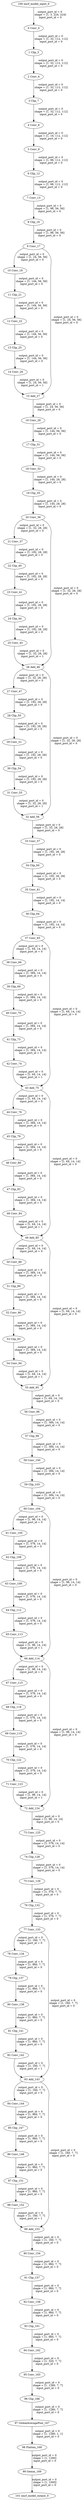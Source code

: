 strict digraph  {
"0 Conv_0" [id=0, type=Conv];
"1 Clip_3" [id=1, type=Clip];
"2 Conv_4" [id=2, type=Conv];
"3 Clip_7" [id=3, type=Clip];
"4 Conv_8" [id=4, type=Conv];
"5 Conv_9" [id=5, type=Conv];
"6 Clip_12" [id=6, type=Clip];
"7 Conv_13" [id=7, type=Conv];
"8 Clip_16" [id=8, type=Clip];
"9 Conv_17" [id=9, type=Conv];
"10 Conv_18" [id=10, type=Conv];
"11 Clip_21" [id=11, type=Clip];
"12 Conv_22" [id=12, type=Conv];
"13 Clip_25" [id=13, type=Clip];
"14 Conv_26" [id=14, type=Conv];
"15 Add_27" [id=15, type=Add];
"16 Conv_28" [id=16, type=Conv];
"17 Clip_31" [id=17, type=Clip];
"18 Conv_32" [id=18, type=Conv];
"19 Clip_35" [id=19, type=Clip];
"20 Conv_36" [id=20, type=Conv];
"21 Conv_37" [id=21, type=Conv];
"22 Clip_40" [id=22, type=Clip];
"23 Conv_41" [id=23, type=Conv];
"24 Clip_44" [id=24, type=Clip];
"25 Conv_45" [id=25, type=Conv];
"26 Add_46" [id=26, type=Add];
"27 Conv_47" [id=27, type=Conv];
"28 Clip_50" [id=28, type=Clip];
"29 Conv_51" [id=29, type=Conv];
"30 Clip_54" [id=30, type=Clip];
"31 Conv_55" [id=31, type=Conv];
"32 Add_56" [id=32, type=Add];
"33 Conv_57" [id=33, type=Conv];
"34 Clip_60" [id=34, type=Clip];
"35 Conv_61" [id=35, type=Conv];
"36 Clip_64" [id=36, type=Clip];
"37 Conv_65" [id=37, type=Conv];
"38 Conv_66" [id=38, type=Conv];
"39 Clip_69" [id=39, type=Clip];
"40 Conv_70" [id=40, type=Conv];
"41 Clip_73" [id=41, type=Clip];
"42 Conv_74" [id=42, type=Conv];
"43 Add_75" [id=43, type=Add];
"44 Conv_76" [id=44, type=Conv];
"45 Clip_79" [id=45, type=Clip];
"46 Conv_80" [id=46, type=Conv];
"47 Clip_83" [id=47, type=Clip];
"48 Conv_84" [id=48, type=Conv];
"49 Add_85" [id=49, type=Add];
"50 Conv_86" [id=50, type=Conv];
"51 Clip_89" [id=51, type=Clip];
"52 Conv_90" [id=52, type=Conv];
"53 Clip_93" [id=53, type=Clip];
"54 Conv_94" [id=54, type=Conv];
"55 Add_95" [id=55, type=Add];
"56 Conv_96" [id=56, type=Conv];
"57 Clip_99" [id=57, type=Clip];
"58 Conv_100" [id=58, type=Conv];
"59 Clip_103" [id=59, type=Clip];
"60 Conv_104" [id=60, type=Conv];
"61 Conv_105" [id=61, type=Conv];
"62 Clip_108" [id=62, type=Clip];
"63 Conv_109" [id=63, type=Conv];
"64 Clip_112" [id=64, type=Clip];
"65 Conv_113" [id=65, type=Conv];
"66 Add_114" [id=66, type=Add];
"67 Conv_115" [id=67, type=Conv];
"68 Clip_118" [id=68, type=Clip];
"69 Conv_119" [id=69, type=Conv];
"70 Clip_122" [id=70, type=Clip];
"71 Conv_123" [id=71, type=Conv];
"72 Add_124" [id=72, type=Add];
"73 Conv_125" [id=73, type=Conv];
"74 Clip_128" [id=74, type=Clip];
"75 Conv_129" [id=75, type=Conv];
"76 Clip_132" [id=76, type=Clip];
"77 Conv_133" [id=77, type=Conv];
"78 Conv_134" [id=78, type=Conv];
"79 Clip_137" [id=79, type=Clip];
"80 Conv_138" [id=80, type=Conv];
"81 Clip_141" [id=81, type=Clip];
"82 Conv_142" [id=82, type=Conv];
"83 Add_143" [id=83, type=Add];
"84 Conv_144" [id=84, type=Conv];
"85 Clip_147" [id=85, type=Clip];
"86 Conv_148" [id=86, type=Conv];
"87 Clip_151" [id=87, type=Clip];
"88 Conv_152" [id=88, type=Conv];
"89 Add_153" [id=89, type=Add];
"90 Conv_154" [id=90, type=Conv];
"91 Clip_157" [id=91, type=Clip];
"92 Conv_158" [id=92, type=Conv];
"93 Clip_161" [id=93, type=Clip];
"94 Conv_162" [id=94, type=Conv];
"95 Conv_163" [id=95, type=Conv];
"96 Clip_166" [id=96, type=Clip];
"97 GlobalAveragePool_167" [id=97, type=GlobalAveragePool];
"98 Flatten_168" [id=98, type=Flatten];
"99 Gemm_169" [id=99, type=Gemm];
"100 nncf_model_input_0" [id=100, type=nncf_model_input];
"101 nncf_model_output_0" [id=101, type=nncf_model_output];
"0 Conv_0" -> "1 Clip_3"  [label="output_port_id = 0 \n shape = [1, 32, 112, 112] \n input_port_id = 0 \n ", style=solid];
"1 Clip_3" -> "2 Conv_4"  [label="output_port_id = 0 \n shape = [1, 32, 112, 112] \n input_port_id = 0 \n ", style=solid];
"2 Conv_4" -> "3 Clip_7"  [label="output_port_id = 0 \n shape = [1, 32, 112, 112] \n input_port_id = 0 \n ", style=solid];
"3 Clip_7" -> "4 Conv_8"  [label="output_port_id = 0 \n shape = [1, 32, 112, 112] \n input_port_id = 0 \n ", style=solid];
"4 Conv_8" -> "5 Conv_9"  [label="output_port_id = 0 \n shape = [1, 16, 112, 112] \n input_port_id = 0 \n ", style=solid];
"5 Conv_9" -> "6 Clip_12"  [label="output_port_id = 0 \n shape = [1, 96, 112, 112] \n input_port_id = 0 \n ", style=solid];
"6 Clip_12" -> "7 Conv_13"  [label="output_port_id = 0 \n shape = [1, 96, 112, 112] \n input_port_id = 0 \n ", style=solid];
"7 Conv_13" -> "8 Clip_16"  [label="output_port_id = 0 \n shape = [1, 96, 56, 56] \n input_port_id = 0 \n ", style=solid];
"8 Clip_16" -> "9 Conv_17"  [label="output_port_id = 0 \n shape = [1, 96, 56, 56] \n input_port_id = 0 \n ", style=solid];
"9 Conv_17" -> "10 Conv_18"  [label="output_port_id = 0 \n shape = [1, 24, 56, 56] \n input_port_id = 0 \n ", style=solid];
"9 Conv_17" -> "15 Add_27"  [label="output_port_id = 0 \n shape = [1, 24, 56, 56] \n input_port_id = 0 \n ", style=solid];
"10 Conv_18" -> "11 Clip_21"  [label="output_port_id = 0 \n shape = [1, 144, 56, 56] \n input_port_id = 0 \n ", style=solid];
"11 Clip_21" -> "12 Conv_22"  [label="output_port_id = 0 \n shape = [1, 144, 56, 56] \n input_port_id = 0 \n ", style=solid];
"12 Conv_22" -> "13 Clip_25"  [label="output_port_id = 0 \n shape = [1, 144, 56, 56] \n input_port_id = 0 \n ", style=solid];
"13 Clip_25" -> "14 Conv_26"  [label="output_port_id = 0 \n shape = [1, 144, 56, 56] \n input_port_id = 0 \n ", style=solid];
"14 Conv_26" -> "15 Add_27"  [label="output_port_id = 0 \n shape = [1, 24, 56, 56] \n input_port_id = 1 \n ", style=solid];
"15 Add_27" -> "16 Conv_28"  [label="output_port_id = 0 \n shape = [1, 24, 56, 56] \n input_port_id = 0 \n ", style=solid];
"16 Conv_28" -> "17 Clip_31"  [label="output_port_id = 0 \n shape = [1, 144, 56, 56] \n input_port_id = 0 \n ", style=solid];
"17 Clip_31" -> "18 Conv_32"  [label="output_port_id = 0 \n shape = [1, 144, 56, 56] \n input_port_id = 0 \n ", style=solid];
"18 Conv_32" -> "19 Clip_35"  [label="output_port_id = 0 \n shape = [1, 144, 28, 28] \n input_port_id = 0 \n ", style=solid];
"19 Clip_35" -> "20 Conv_36"  [label="output_port_id = 0 \n shape = [1, 144, 28, 28] \n input_port_id = 0 \n ", style=solid];
"20 Conv_36" -> "21 Conv_37"  [label="output_port_id = 0 \n shape = [1, 32, 28, 28] \n input_port_id = 0 \n ", style=solid];
"20 Conv_36" -> "26 Add_46"  [label="output_port_id = 0 \n shape = [1, 32, 28, 28] \n input_port_id = 0 \n ", style=solid];
"21 Conv_37" -> "22 Clip_40"  [label="output_port_id = 0 \n shape = [1, 192, 28, 28] \n input_port_id = 0 \n ", style=solid];
"22 Clip_40" -> "23 Conv_41"  [label="output_port_id = 0 \n shape = [1, 192, 28, 28] \n input_port_id = 0 \n ", style=solid];
"23 Conv_41" -> "24 Clip_44"  [label="output_port_id = 0 \n shape = [1, 192, 28, 28] \n input_port_id = 0 \n ", style=solid];
"24 Clip_44" -> "25 Conv_45"  [label="output_port_id = 0 \n shape = [1, 192, 28, 28] \n input_port_id = 0 \n ", style=solid];
"25 Conv_45" -> "26 Add_46"  [label="output_port_id = 0 \n shape = [1, 32, 28, 28] \n input_port_id = 1 \n ", style=solid];
"26 Add_46" -> "27 Conv_47"  [label="output_port_id = 0 \n shape = [1, 32, 28, 28] \n input_port_id = 0 \n ", style=solid];
"26 Add_46" -> "32 Add_56"  [label="output_port_id = 0 \n shape = [1, 32, 28, 28] \n input_port_id = 0 \n ", style=solid];
"27 Conv_47" -> "28 Clip_50"  [label="output_port_id = 0 \n shape = [1, 192, 28, 28] \n input_port_id = 0 \n ", style=solid];
"28 Clip_50" -> "29 Conv_51"  [label="output_port_id = 0 \n shape = [1, 192, 28, 28] \n input_port_id = 0 \n ", style=solid];
"29 Conv_51" -> "30 Clip_54"  [label="output_port_id = 0 \n shape = [1, 192, 28, 28] \n input_port_id = 0 \n ", style=solid];
"30 Clip_54" -> "31 Conv_55"  [label="output_port_id = 0 \n shape = [1, 192, 28, 28] \n input_port_id = 0 \n ", style=solid];
"31 Conv_55" -> "32 Add_56"  [label="output_port_id = 0 \n shape = [1, 32, 28, 28] \n input_port_id = 1 \n ", style=solid];
"32 Add_56" -> "33 Conv_57"  [label="output_port_id = 0 \n shape = [1, 32, 28, 28] \n input_port_id = 0 \n ", style=solid];
"33 Conv_57" -> "34 Clip_60"  [label="output_port_id = 0 \n shape = [1, 192, 28, 28] \n input_port_id = 0 \n ", style=solid];
"34 Clip_60" -> "35 Conv_61"  [label="output_port_id = 0 \n shape = [1, 192, 28, 28] \n input_port_id = 0 \n ", style=solid];
"35 Conv_61" -> "36 Clip_64"  [label="output_port_id = 0 \n shape = [1, 192, 14, 14] \n input_port_id = 0 \n ", style=solid];
"36 Clip_64" -> "37 Conv_65"  [label="output_port_id = 0 \n shape = [1, 192, 14, 14] \n input_port_id = 0 \n ", style=solid];
"37 Conv_65" -> "38 Conv_66"  [label="output_port_id = 0 \n shape = [1, 64, 14, 14] \n input_port_id = 0 \n ", style=solid];
"37 Conv_65" -> "43 Add_75"  [label="output_port_id = 0 \n shape = [1, 64, 14, 14] \n input_port_id = 0 \n ", style=solid];
"38 Conv_66" -> "39 Clip_69"  [label="output_port_id = 0 \n shape = [1, 384, 14, 14] \n input_port_id = 0 \n ", style=solid];
"39 Clip_69" -> "40 Conv_70"  [label="output_port_id = 0 \n shape = [1, 384, 14, 14] \n input_port_id = 0 \n ", style=solid];
"40 Conv_70" -> "41 Clip_73"  [label="output_port_id = 0 \n shape = [1, 384, 14, 14] \n input_port_id = 0 \n ", style=solid];
"41 Clip_73" -> "42 Conv_74"  [label="output_port_id = 0 \n shape = [1, 384, 14, 14] \n input_port_id = 0 \n ", style=solid];
"42 Conv_74" -> "43 Add_75"  [label="output_port_id = 0 \n shape = [1, 64, 14, 14] \n input_port_id = 1 \n ", style=solid];
"43 Add_75" -> "44 Conv_76"  [label="output_port_id = 0 \n shape = [1, 64, 14, 14] \n input_port_id = 0 \n ", style=solid];
"43 Add_75" -> "49 Add_85"  [label="output_port_id = 0 \n shape = [1, 64, 14, 14] \n input_port_id = 0 \n ", style=solid];
"44 Conv_76" -> "45 Clip_79"  [label="output_port_id = 0 \n shape = [1, 384, 14, 14] \n input_port_id = 0 \n ", style=solid];
"45 Clip_79" -> "46 Conv_80"  [label="output_port_id = 0 \n shape = [1, 384, 14, 14] \n input_port_id = 0 \n ", style=solid];
"46 Conv_80" -> "47 Clip_83"  [label="output_port_id = 0 \n shape = [1, 384, 14, 14] \n input_port_id = 0 \n ", style=solid];
"47 Clip_83" -> "48 Conv_84"  [label="output_port_id = 0 \n shape = [1, 384, 14, 14] \n input_port_id = 0 \n ", style=solid];
"48 Conv_84" -> "49 Add_85"  [label="output_port_id = 0 \n shape = [1, 64, 14, 14] \n input_port_id = 1 \n ", style=solid];
"49 Add_85" -> "50 Conv_86"  [label="output_port_id = 0 \n shape = [1, 64, 14, 14] \n input_port_id = 0 \n ", style=solid];
"49 Add_85" -> "55 Add_95"  [label="output_port_id = 0 \n shape = [1, 64, 14, 14] \n input_port_id = 0 \n ", style=solid];
"50 Conv_86" -> "51 Clip_89"  [label="output_port_id = 0 \n shape = [1, 384, 14, 14] \n input_port_id = 0 \n ", style=solid];
"51 Clip_89" -> "52 Conv_90"  [label="output_port_id = 0 \n shape = [1, 384, 14, 14] \n input_port_id = 0 \n ", style=solid];
"52 Conv_90" -> "53 Clip_93"  [label="output_port_id = 0 \n shape = [1, 384, 14, 14] \n input_port_id = 0 \n ", style=solid];
"53 Clip_93" -> "54 Conv_94"  [label="output_port_id = 0 \n shape = [1, 384, 14, 14] \n input_port_id = 0 \n ", style=solid];
"54 Conv_94" -> "55 Add_95"  [label="output_port_id = 0 \n shape = [1, 64, 14, 14] \n input_port_id = 1 \n ", style=solid];
"55 Add_95" -> "56 Conv_96"  [label="output_port_id = 0 \n shape = [1, 64, 14, 14] \n input_port_id = 0 \n ", style=solid];
"56 Conv_96" -> "57 Clip_99"  [label="output_port_id = 0 \n shape = [1, 384, 14, 14] \n input_port_id = 0 \n ", style=solid];
"57 Clip_99" -> "58 Conv_100"  [label="output_port_id = 0 \n shape = [1, 384, 14, 14] \n input_port_id = 0 \n ", style=solid];
"58 Conv_100" -> "59 Clip_103"  [label="output_port_id = 0 \n shape = [1, 384, 14, 14] \n input_port_id = 0 \n ", style=solid];
"59 Clip_103" -> "60 Conv_104"  [label="output_port_id = 0 \n shape = [1, 384, 14, 14] \n input_port_id = 0 \n ", style=solid];
"60 Conv_104" -> "61 Conv_105"  [label="output_port_id = 0 \n shape = [1, 96, 14, 14] \n input_port_id = 0 \n ", style=solid];
"60 Conv_104" -> "66 Add_114"  [label="output_port_id = 0 \n shape = [1, 96, 14, 14] \n input_port_id = 0 \n ", style=solid];
"61 Conv_105" -> "62 Clip_108"  [label="output_port_id = 0 \n shape = [1, 576, 14, 14] \n input_port_id = 0 \n ", style=solid];
"62 Clip_108" -> "63 Conv_109"  [label="output_port_id = 0 \n shape = [1, 576, 14, 14] \n input_port_id = 0 \n ", style=solid];
"63 Conv_109" -> "64 Clip_112"  [label="output_port_id = 0 \n shape = [1, 576, 14, 14] \n input_port_id = 0 \n ", style=solid];
"64 Clip_112" -> "65 Conv_113"  [label="output_port_id = 0 \n shape = [1, 576, 14, 14] \n input_port_id = 0 \n ", style=solid];
"65 Conv_113" -> "66 Add_114"  [label="output_port_id = 0 \n shape = [1, 96, 14, 14] \n input_port_id = 1 \n ", style=solid];
"66 Add_114" -> "67 Conv_115"  [label="output_port_id = 0 \n shape = [1, 96, 14, 14] \n input_port_id = 0 \n ", style=solid];
"66 Add_114" -> "72 Add_124"  [label="output_port_id = 0 \n shape = [1, 96, 14, 14] \n input_port_id = 0 \n ", style=solid];
"67 Conv_115" -> "68 Clip_118"  [label="output_port_id = 0 \n shape = [1, 576, 14, 14] \n input_port_id = 0 \n ", style=solid];
"68 Clip_118" -> "69 Conv_119"  [label="output_port_id = 0 \n shape = [1, 576, 14, 14] \n input_port_id = 0 \n ", style=solid];
"69 Conv_119" -> "70 Clip_122"  [label="output_port_id = 0 \n shape = [1, 576, 14, 14] \n input_port_id = 0 \n ", style=solid];
"70 Clip_122" -> "71 Conv_123"  [label="output_port_id = 0 \n shape = [1, 576, 14, 14] \n input_port_id = 0 \n ", style=solid];
"71 Conv_123" -> "72 Add_124"  [label="output_port_id = 0 \n shape = [1, 96, 14, 14] \n input_port_id = 1 \n ", style=solid];
"72 Add_124" -> "73 Conv_125"  [label="output_port_id = 0 \n shape = [1, 96, 14, 14] \n input_port_id = 0 \n ", style=solid];
"73 Conv_125" -> "74 Clip_128"  [label="output_port_id = 0 \n shape = [1, 576, 14, 14] \n input_port_id = 0 \n ", style=solid];
"74 Clip_128" -> "75 Conv_129"  [label="output_port_id = 0 \n shape = [1, 576, 14, 14] \n input_port_id = 0 \n ", style=solid];
"75 Conv_129" -> "76 Clip_132"  [label="output_port_id = 0 \n shape = [1, 576, 7, 7] \n input_port_id = 0 \n ", style=solid];
"76 Clip_132" -> "77 Conv_133"  [label="output_port_id = 0 \n shape = [1, 576, 7, 7] \n input_port_id = 0 \n ", style=solid];
"77 Conv_133" -> "78 Conv_134"  [label="output_port_id = 0 \n shape = [1, 160, 7, 7] \n input_port_id = 0 \n ", style=solid];
"77 Conv_133" -> "83 Add_143"  [label="output_port_id = 0 \n shape = [1, 160, 7, 7] \n input_port_id = 0 \n ", style=solid];
"78 Conv_134" -> "79 Clip_137"  [label="output_port_id = 0 \n shape = [1, 960, 7, 7] \n input_port_id = 0 \n ", style=solid];
"79 Clip_137" -> "80 Conv_138"  [label="output_port_id = 0 \n shape = [1, 960, 7, 7] \n input_port_id = 0 \n ", style=solid];
"80 Conv_138" -> "81 Clip_141"  [label="output_port_id = 0 \n shape = [1, 960, 7, 7] \n input_port_id = 0 \n ", style=solid];
"81 Clip_141" -> "82 Conv_142"  [label="output_port_id = 0 \n shape = [1, 960, 7, 7] \n input_port_id = 0 \n ", style=solid];
"82 Conv_142" -> "83 Add_143"  [label="output_port_id = 0 \n shape = [1, 160, 7, 7] \n input_port_id = 1 \n ", style=solid];
"83 Add_143" -> "84 Conv_144"  [label="output_port_id = 0 \n shape = [1, 160, 7, 7] \n input_port_id = 0 \n ", style=solid];
"83 Add_143" -> "89 Add_153"  [label="output_port_id = 0 \n shape = [1, 160, 7, 7] \n input_port_id = 0 \n ", style=solid];
"84 Conv_144" -> "85 Clip_147"  [label="output_port_id = 0 \n shape = [1, 960, 7, 7] \n input_port_id = 0 \n ", style=solid];
"85 Clip_147" -> "86 Conv_148"  [label="output_port_id = 0 \n shape = [1, 960, 7, 7] \n input_port_id = 0 \n ", style=solid];
"86 Conv_148" -> "87 Clip_151"  [label="output_port_id = 0 \n shape = [1, 960, 7, 7] \n input_port_id = 0 \n ", style=solid];
"87 Clip_151" -> "88 Conv_152"  [label="output_port_id = 0 \n shape = [1, 960, 7, 7] \n input_port_id = 0 \n ", style=solid];
"88 Conv_152" -> "89 Add_153"  [label="output_port_id = 0 \n shape = [1, 160, 7, 7] \n input_port_id = 1 \n ", style=solid];
"89 Add_153" -> "90 Conv_154"  [label="output_port_id = 0 \n shape = [1, 160, 7, 7] \n input_port_id = 0 \n ", style=solid];
"90 Conv_154" -> "91 Clip_157"  [label="output_port_id = 0 \n shape = [1, 960, 7, 7] \n input_port_id = 0 \n ", style=solid];
"91 Clip_157" -> "92 Conv_158"  [label="output_port_id = 0 \n shape = [1, 960, 7, 7] \n input_port_id = 0 \n ", style=solid];
"92 Conv_158" -> "93 Clip_161"  [label="output_port_id = 0 \n shape = [1, 960, 7, 7] \n input_port_id = 0 \n ", style=solid];
"93 Clip_161" -> "94 Conv_162"  [label="output_port_id = 0 \n shape = [1, 960, 7, 7] \n input_port_id = 0 \n ", style=solid];
"94 Conv_162" -> "95 Conv_163"  [label="output_port_id = 0 \n shape = [1, 320, 7, 7] \n input_port_id = 0 \n ", style=solid];
"95 Conv_163" -> "96 Clip_166"  [label="output_port_id = 0 \n shape = [1, 1280, 7, 7] \n input_port_id = 0 \n ", style=solid];
"96 Clip_166" -> "97 GlobalAveragePool_167"  [label="output_port_id = 0 \n shape = [1, 1280, 7, 7] \n input_port_id = 0 \n ", style=solid];
"97 GlobalAveragePool_167" -> "98 Flatten_168"  [label="output_port_id = 0 \n shape = [1, 1280, 1, 1] \n input_port_id = 0 \n ", style=solid];
"98 Flatten_168" -> "99 Gemm_169"  [label="output_port_id = 0 \n shape = [1, 1280] \n input_port_id = 0 \n ", style=solid];
"99 Gemm_169" -> "101 nncf_model_output_0"  [label="output_port_id = 0 \n shape = [1, 1000] \n input_port_id = 0 \n ", style=solid];
"100 nncf_model_input_0" -> "0 Conv_0"  [label="output_port_id = 0 \n shape = [1, 3, 224, 224] \n input_port_id = 0 \n ", style=solid];
}
